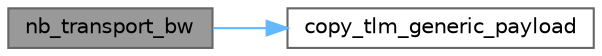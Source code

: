 digraph "nb_transport_bw"
{
 // LATEX_PDF_SIZE
  bgcolor="transparent";
  edge [fontname=Helvetica,fontsize=10,labelfontname=Helvetica,labelfontsize=10];
  node [fontname=Helvetica,fontsize=10,shape=box,height=0.2,width=0.4];
  rankdir="LR";
  Node1 [id="Node000001",label="nb_transport_bw",height=0.2,width=0.4,color="gray40", fillcolor="grey60", style="filled", fontcolor="black",tooltip=" "];
  Node1 -> Node2 [id="edge2_Node000001_Node000002",color="steelblue1",style="solid",tooltip=" "];
  Node2 [id="Node000002",label="copy_tlm_generic_payload",height=0.2,width=0.4,color="grey40", fillcolor="white", style="filled",URL="$class_d_m_a_c.html#aace875a6d6c0f6d67d926583c88af55d",tooltip=" "];
}
